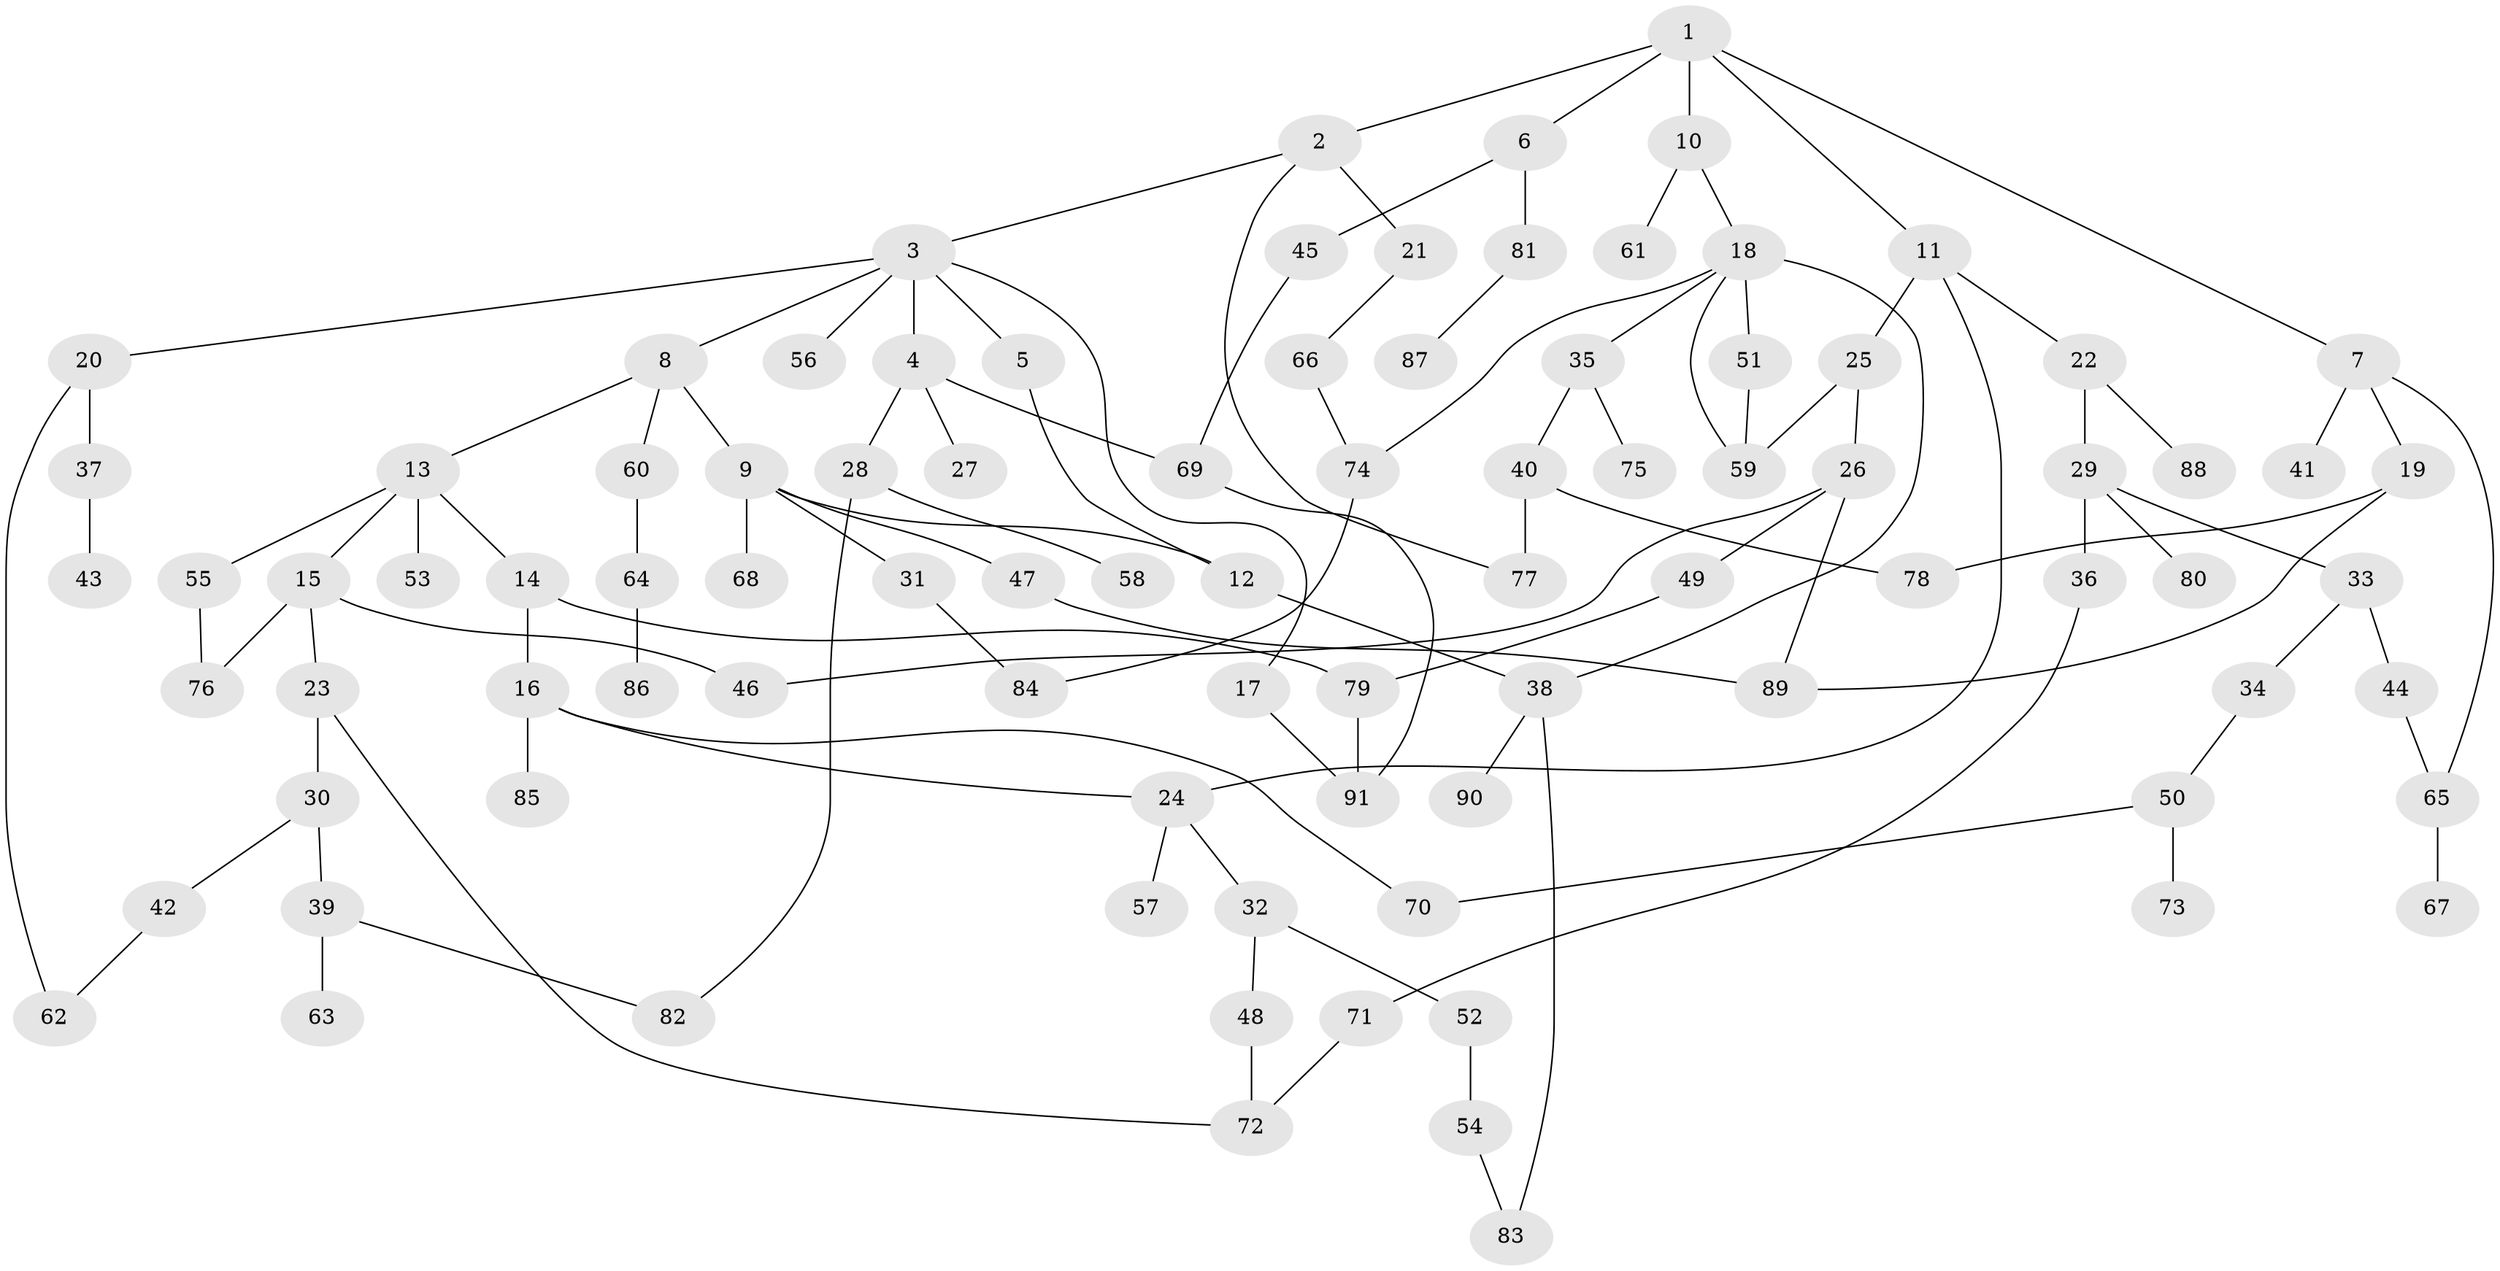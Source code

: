 // coarse degree distribution, {5: 0.09259259259259259, 2: 0.46296296296296297, 1: 0.2777777777777778, 4: 0.018518518518518517, 6: 0.037037037037037035, 3: 0.07407407407407407, 8: 0.018518518518518517, 16: 0.018518518518518517}
// Generated by graph-tools (version 1.1) at 2025/46/03/04/25 21:46:14]
// undirected, 91 vertices, 114 edges
graph export_dot {
graph [start="1"]
  node [color=gray90,style=filled];
  1;
  2;
  3;
  4;
  5;
  6;
  7;
  8;
  9;
  10;
  11;
  12;
  13;
  14;
  15;
  16;
  17;
  18;
  19;
  20;
  21;
  22;
  23;
  24;
  25;
  26;
  27;
  28;
  29;
  30;
  31;
  32;
  33;
  34;
  35;
  36;
  37;
  38;
  39;
  40;
  41;
  42;
  43;
  44;
  45;
  46;
  47;
  48;
  49;
  50;
  51;
  52;
  53;
  54;
  55;
  56;
  57;
  58;
  59;
  60;
  61;
  62;
  63;
  64;
  65;
  66;
  67;
  68;
  69;
  70;
  71;
  72;
  73;
  74;
  75;
  76;
  77;
  78;
  79;
  80;
  81;
  82;
  83;
  84;
  85;
  86;
  87;
  88;
  89;
  90;
  91;
  1 -- 2;
  1 -- 6;
  1 -- 7;
  1 -- 10;
  1 -- 11;
  2 -- 3;
  2 -- 21;
  2 -- 77;
  3 -- 4;
  3 -- 5;
  3 -- 8;
  3 -- 17;
  3 -- 20;
  3 -- 56;
  4 -- 27;
  4 -- 28;
  4 -- 69;
  5 -- 12;
  6 -- 45;
  6 -- 81;
  7 -- 19;
  7 -- 41;
  7 -- 65;
  8 -- 9;
  8 -- 13;
  8 -- 60;
  9 -- 12;
  9 -- 31;
  9 -- 47;
  9 -- 68;
  10 -- 18;
  10 -- 61;
  11 -- 22;
  11 -- 24;
  11 -- 25;
  12 -- 38;
  13 -- 14;
  13 -- 15;
  13 -- 53;
  13 -- 55;
  14 -- 16;
  14 -- 79;
  15 -- 23;
  15 -- 76;
  15 -- 46;
  16 -- 70;
  16 -- 85;
  16 -- 24;
  17 -- 91;
  18 -- 35;
  18 -- 51;
  18 -- 59;
  18 -- 74;
  18 -- 38;
  19 -- 78;
  19 -- 89;
  20 -- 37;
  20 -- 62;
  21 -- 66;
  22 -- 29;
  22 -- 88;
  23 -- 30;
  23 -- 72;
  24 -- 32;
  24 -- 57;
  25 -- 26;
  25 -- 59;
  26 -- 46;
  26 -- 49;
  26 -- 89;
  28 -- 58;
  28 -- 82;
  29 -- 33;
  29 -- 36;
  29 -- 80;
  30 -- 39;
  30 -- 42;
  31 -- 84;
  32 -- 48;
  32 -- 52;
  33 -- 34;
  33 -- 44;
  34 -- 50;
  35 -- 40;
  35 -- 75;
  36 -- 71;
  37 -- 43;
  38 -- 90;
  38 -- 83;
  39 -- 63;
  39 -- 82;
  40 -- 78;
  40 -- 77;
  42 -- 62;
  44 -- 65;
  45 -- 69;
  47 -- 89;
  48 -- 72;
  49 -- 79;
  50 -- 73;
  50 -- 70;
  51 -- 59;
  52 -- 54;
  54 -- 83;
  55 -- 76;
  60 -- 64;
  64 -- 86;
  65 -- 67;
  66 -- 74;
  69 -- 91;
  71 -- 72;
  74 -- 84;
  79 -- 91;
  81 -- 87;
}
